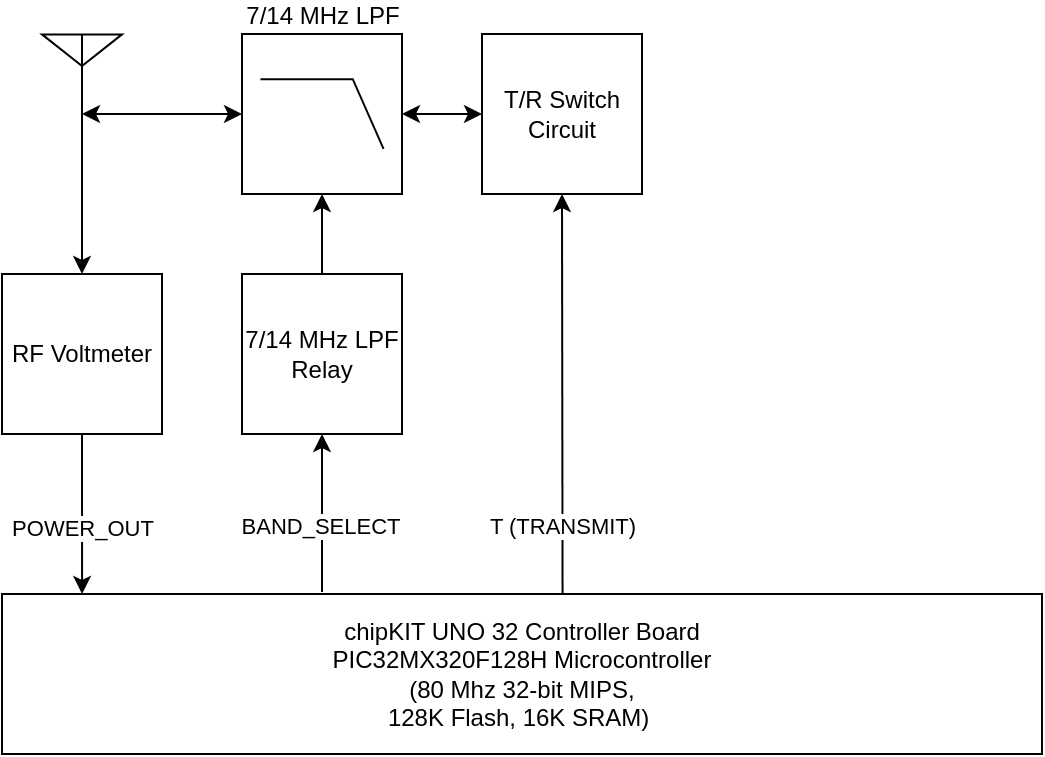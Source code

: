 <mxfile version="14.6.3" type="github">
  <diagram id="lwmpdMCQCdkWiJBuIXJP" name="Page-1">
    <mxGraphModel dx="744" dy="422" grid="1" gridSize="10" guides="1" tooltips="1" connect="1" arrows="1" fold="1" page="1" pageScale="1" pageWidth="1100" pageHeight="850" math="0" shadow="0">
      <root>
        <mxCell id="0" />
        <mxCell id="1" parent="0" />
        <mxCell id="XAT848HMKwNp6zP7uulu-6" style="edgeStyle=orthogonalEdgeStyle;rounded=0;orthogonalLoop=1;jettySize=auto;html=1;exitX=0.5;exitY=1;exitDx=0;exitDy=0;exitPerimeter=0;entryX=0;entryY=0.5;entryDx=0;entryDy=0;entryPerimeter=0;startArrow=classic;startFill=1;" parent="1" source="XAT848HMKwNp6zP7uulu-4" target="XAT848HMKwNp6zP7uulu-5" edge="1">
          <mxGeometry relative="1" as="geometry">
            <Array as="points">
              <mxPoint x="120" y="200" />
              <mxPoint x="120" y="200" />
            </Array>
          </mxGeometry>
        </mxCell>
        <mxCell id="XAT848HMKwNp6zP7uulu-10" style="edgeStyle=orthogonalEdgeStyle;rounded=0;orthogonalLoop=1;jettySize=auto;html=1;exitX=0.5;exitY=1;exitDx=0;exitDy=0;exitPerimeter=0;entryX=0.5;entryY=0;entryDx=0;entryDy=0;startArrow=none;startFill=0;" parent="1" source="XAT848HMKwNp6zP7uulu-4" target="XAT848HMKwNp6zP7uulu-9" edge="1">
          <mxGeometry relative="1" as="geometry" />
        </mxCell>
        <mxCell id="XAT848HMKwNp6zP7uulu-4" value="" style="verticalLabelPosition=bottom;shadow=0;dashed=0;align=center;html=1;verticalAlign=top;shape=mxgraph.electrical.radio.aerial_-_antenna_2;" parent="1" vertex="1">
          <mxGeometry x="60" y="160" width="40" height="40" as="geometry" />
        </mxCell>
        <mxCell id="F5wr1Wprie8iEJpr7TkK-6" style="edgeStyle=orthogonalEdgeStyle;rounded=0;orthogonalLoop=1;jettySize=auto;html=1;exitX=1;exitY=0.5;exitDx=0;exitDy=0;exitPerimeter=0;entryX=0;entryY=0.444;entryDx=0;entryDy=0;entryPerimeter=0;startArrow=classic;startFill=1;" edge="1" parent="1" source="XAT848HMKwNp6zP7uulu-5">
          <mxGeometry relative="1" as="geometry">
            <mxPoint x="280" y="200" as="targetPoint" />
          </mxGeometry>
        </mxCell>
        <mxCell id="XAT848HMKwNp6zP7uulu-5" value="7/14 MHz LPF" style="verticalLabelPosition=top;shadow=0;dashed=0;align=center;html=1;verticalAlign=bottom;shape=mxgraph.electrical.logic_gates.lowpass_filter;labelPosition=center;" parent="1" vertex="1">
          <mxGeometry x="160" y="160" width="80" height="80" as="geometry" />
        </mxCell>
        <mxCell id="XAT848HMKwNp6zP7uulu-8" style="edgeStyle=orthogonalEdgeStyle;rounded=0;orthogonalLoop=1;jettySize=auto;html=1;exitX=0.5;exitY=0;exitDx=0;exitDy=0;entryX=0.5;entryY=1;entryDx=0;entryDy=0;entryPerimeter=0;startArrow=none;startFill=0;" parent="1" source="XAT848HMKwNp6zP7uulu-7" target="XAT848HMKwNp6zP7uulu-5" edge="1">
          <mxGeometry relative="1" as="geometry" />
        </mxCell>
        <mxCell id="XAT848HMKwNp6zP7uulu-7" value="7/14 MHz LPF&lt;br&gt;Relay" style="rounded=0;whiteSpace=wrap;html=1;" parent="1" vertex="1">
          <mxGeometry x="160" y="280" width="80" height="80" as="geometry" />
        </mxCell>
        <mxCell id="F5wr1Wprie8iEJpr7TkK-1" style="edgeStyle=orthogonalEdgeStyle;rounded=0;orthogonalLoop=1;jettySize=auto;html=1;exitX=0.5;exitY=1;exitDx=0;exitDy=0;entryX=0.077;entryY=0;entryDx=0;entryDy=0;entryPerimeter=0;startArrow=none;startFill=0;" edge="1" parent="1" source="XAT848HMKwNp6zP7uulu-9" target="lkbsZ71UeJXOmE8CEtJe-1">
          <mxGeometry relative="1" as="geometry" />
        </mxCell>
        <mxCell id="F5wr1Wprie8iEJpr7TkK-4" value="POWER_OUT" style="edgeLabel;html=1;align=center;verticalAlign=middle;resizable=0;points=[];" vertex="1" connectable="0" parent="F5wr1Wprie8iEJpr7TkK-1">
          <mxGeometry x="0.245" relative="1" as="geometry">
            <mxPoint y="-3" as="offset" />
          </mxGeometry>
        </mxCell>
        <mxCell id="XAT848HMKwNp6zP7uulu-9" value="RF Voltmeter" style="rounded=0;whiteSpace=wrap;html=1;" parent="1" vertex="1">
          <mxGeometry x="40" y="280" width="80" height="80" as="geometry" />
        </mxCell>
        <mxCell id="lkbsZ71UeJXOmE8CEtJe-1" value="chipKIT UNO 32 Controller Board&lt;br&gt;PIC32MX320F128H Microcontroller&lt;br&gt;(80 Mhz 32-bit MIPS,&lt;br/&gt;128K Flash, 16K SRAM)&amp;nbsp;" style="rounded=0;whiteSpace=wrap;html=1;" parent="1" vertex="1">
          <mxGeometry x="40" y="440" width="520" height="80" as="geometry" />
        </mxCell>
        <mxCell id="F5wr1Wprie8iEJpr7TkK-2" value="" style="endArrow=classic;html=1;entryX=0.5;entryY=1;entryDx=0;entryDy=0;" edge="1" parent="1" target="XAT848HMKwNp6zP7uulu-7">
          <mxGeometry width="50" height="50" relative="1" as="geometry">
            <mxPoint x="200" y="439" as="sourcePoint" />
            <mxPoint x="410" y="330" as="targetPoint" />
          </mxGeometry>
        </mxCell>
        <mxCell id="F5wr1Wprie8iEJpr7TkK-3" value="BAND_SELECT" style="edgeLabel;html=1;align=center;verticalAlign=middle;resizable=0;points=[];" vertex="1" connectable="0" parent="F5wr1Wprie8iEJpr7TkK-2">
          <mxGeometry x="-0.287" y="1" relative="1" as="geometry">
            <mxPoint y="-5" as="offset" />
          </mxGeometry>
        </mxCell>
        <mxCell id="F5wr1Wprie8iEJpr7TkK-8" value="" style="endArrow=classic;html=1;entryX=0.5;entryY=1;entryDx=0;entryDy=0;exitX=0.539;exitY=0.006;exitDx=0;exitDy=0;exitPerimeter=0;" edge="1" parent="1" source="lkbsZ71UeJXOmE8CEtJe-1" target="F5wr1Wprie8iEJpr7TkK-9">
          <mxGeometry width="50" height="50" relative="1" as="geometry">
            <mxPoint x="360" y="300" as="sourcePoint" />
            <mxPoint x="320" y="250" as="targetPoint" />
          </mxGeometry>
        </mxCell>
        <mxCell id="F5wr1Wprie8iEJpr7TkK-10" value="T (TRANSMIT)" style="edgeLabel;html=1;align=center;verticalAlign=middle;resizable=0;points=[];" vertex="1" connectable="0" parent="F5wr1Wprie8iEJpr7TkK-8">
          <mxGeometry x="-0.728" relative="1" as="geometry">
            <mxPoint y="-7" as="offset" />
          </mxGeometry>
        </mxCell>
        <mxCell id="F5wr1Wprie8iEJpr7TkK-9" value="T/R Switch&lt;br&gt;Circuit" style="rounded=0;whiteSpace=wrap;html=1;" vertex="1" parent="1">
          <mxGeometry x="280" y="160" width="80" height="80" as="geometry" />
        </mxCell>
      </root>
    </mxGraphModel>
  </diagram>
</mxfile>
